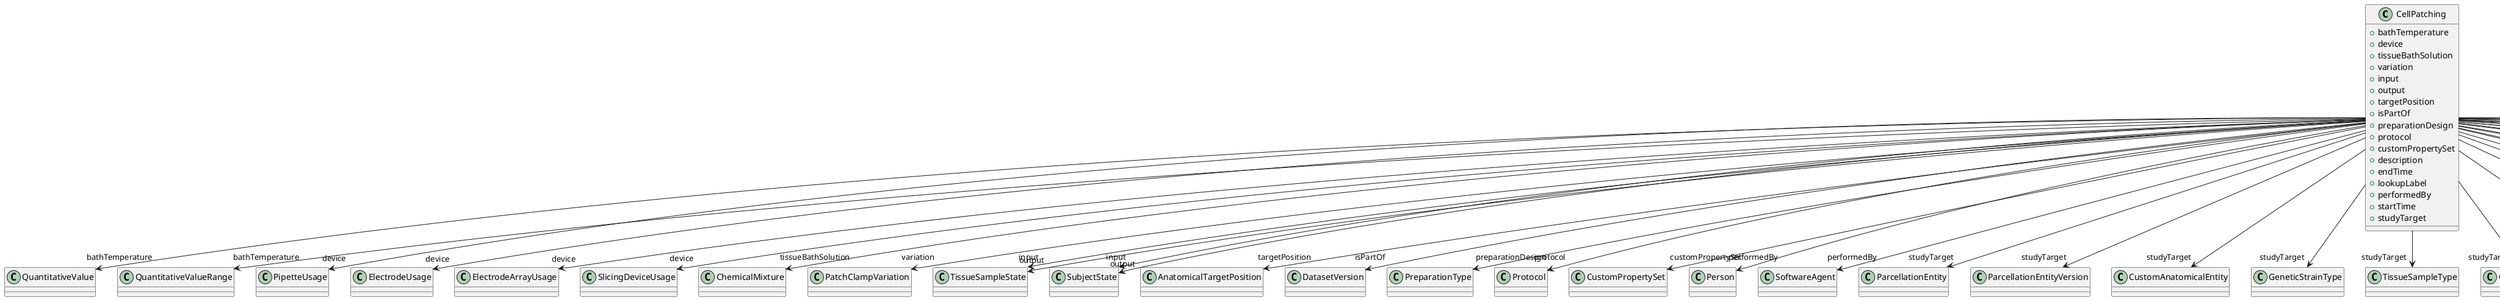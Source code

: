 @startuml
class CellPatching {
+bathTemperature
+device
+tissueBathSolution
+variation
+input
+output
+targetPosition
+isPartOf
+preparationDesign
+protocol
+customPropertySet
+description
+endTime
+lookupLabel
+performedBy
+startTime
+studyTarget

}
CellPatching -d-> "bathTemperature" QuantitativeValue
CellPatching -d-> "bathTemperature" QuantitativeValueRange
CellPatching -d-> "device" PipetteUsage
CellPatching -d-> "device" ElectrodeUsage
CellPatching -d-> "device" ElectrodeArrayUsage
CellPatching -d-> "device" SlicingDeviceUsage
CellPatching -d-> "tissueBathSolution" ChemicalMixture
CellPatching -d-> "variation" PatchClampVariation
CellPatching -d-> "input" TissueSampleState
CellPatching -d-> "input" SubjectState
CellPatching -d-> "output" TissueSampleState
CellPatching -d-> "output" SubjectState
CellPatching -d-> "targetPosition" AnatomicalTargetPosition
CellPatching -d-> "isPartOf" DatasetVersion
CellPatching -d-> "preparationDesign" PreparationType
CellPatching -d-> "protocol" Protocol
CellPatching -d-> "customPropertySet" CustomPropertySet
CellPatching -d-> "performedBy" Person
CellPatching -d-> "performedBy" SoftwareAgent
CellPatching -d-> "studyTarget" ParcellationEntity
CellPatching -d-> "studyTarget" ParcellationEntityVersion
CellPatching -d-> "studyTarget" CustomAnatomicalEntity
CellPatching -d-> "studyTarget" GeneticStrainType
CellPatching -d-> "studyTarget" TissueSampleType
CellPatching -d-> "studyTarget" OpticalStimulusType
CellPatching -d-> "studyTarget" OrganismSystem
CellPatching -d-> "studyTarget" VisualStimulusType
CellPatching -d-> "studyTarget" Disease
CellPatching -d-> "studyTarget" CellType
CellPatching -d-> "studyTarget" Species
CellPatching -d-> "studyTarget" BiologicalSex
CellPatching -d-> "studyTarget" Handedness
CellPatching -d-> "studyTarget" OrganismSubstance
CellPatching -d-> "studyTarget" BreedingType
CellPatching -d-> "studyTarget" OlfactoryStimulusType
CellPatching -d-> "studyTarget" TermSuggestion
CellPatching -d-> "studyTarget" AuditoryStimulusType
CellPatching -d-> "studyTarget" TactileStimulusType
CellPatching -d-> "studyTarget" ElectricalStimulusType
CellPatching -d-> "studyTarget" UBERONParcellation
CellPatching -d-> "studyTarget" Organ
CellPatching -d-> "studyTarget" DiseaseModel
CellPatching -d-> "studyTarget" BiologicalOrder
CellPatching -d-> "studyTarget" SubcellularEntity
CellPatching -d-> "studyTarget" GustatoryStimulusType
CellPatching -d-> "studyTarget" CellCultureType
CellPatching -d-> "studyTarget" MolecularEntity

@enduml